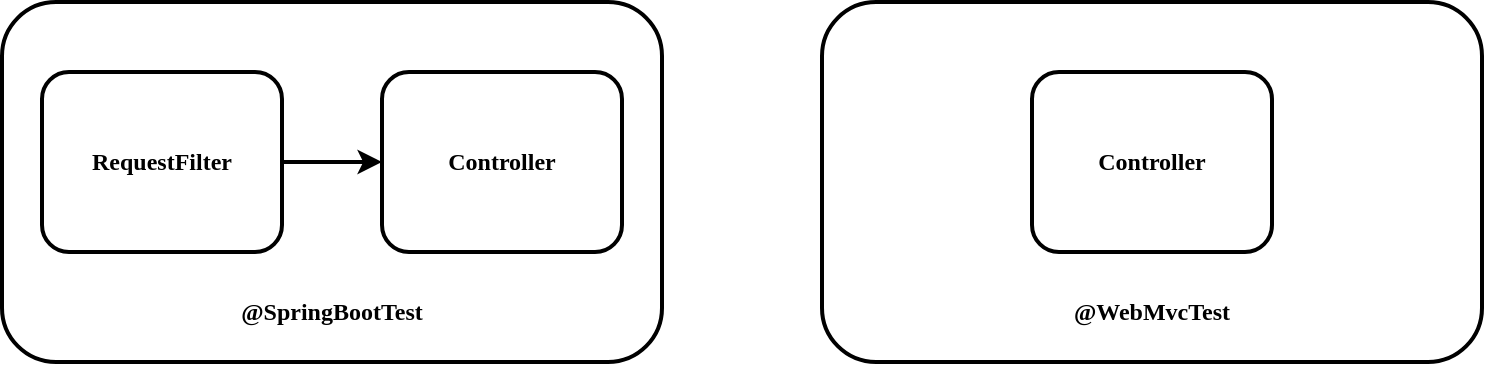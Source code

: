 <mxfile version="24.3.1" type="device">
  <diagram name="Page-1" id="vD751Zo12eYoRMIiZ_oR">
    <mxGraphModel dx="1306" dy="826" grid="1" gridSize="10" guides="1" tooltips="1" connect="1" arrows="1" fold="1" page="1" pageScale="1" pageWidth="850" pageHeight="1100" math="0" shadow="0">
      <root>
        <mxCell id="0" />
        <mxCell id="1" parent="0" />
        <mxCell id="KkgRIcHfUSdayZKUkGHH-1" value="" style="rounded=1;whiteSpace=wrap;html=1;strokeWidth=2;fontFamily=Ubuntu;fontStyle=1" vertex="1" parent="1">
          <mxGeometry x="110" y="220" width="330" height="180" as="geometry" />
        </mxCell>
        <mxCell id="KkgRIcHfUSdayZKUkGHH-2" value="Controller" style="rounded=1;whiteSpace=wrap;html=1;strokeWidth=2;fontFamily=Ubuntu;fontStyle=1" vertex="1" parent="1">
          <mxGeometry x="300" y="255" width="120" height="90" as="geometry" />
        </mxCell>
        <mxCell id="KkgRIcHfUSdayZKUkGHH-4" style="edgeStyle=orthogonalEdgeStyle;rounded=0;orthogonalLoop=1;jettySize=auto;html=1;entryX=0;entryY=0.5;entryDx=0;entryDy=0;strokeWidth=2;fontFamily=Ubuntu;fontStyle=1" edge="1" parent="1" source="KkgRIcHfUSdayZKUkGHH-3" target="KkgRIcHfUSdayZKUkGHH-2">
          <mxGeometry relative="1" as="geometry" />
        </mxCell>
        <mxCell id="KkgRIcHfUSdayZKUkGHH-3" value="RequestFilter" style="rounded=1;whiteSpace=wrap;html=1;strokeWidth=2;fontFamily=Ubuntu;fontStyle=1" vertex="1" parent="1">
          <mxGeometry x="130" y="255" width="120" height="90" as="geometry" />
        </mxCell>
        <mxCell id="KkgRIcHfUSdayZKUkGHH-6" value="@SpringBootTest" style="text;html=1;align=center;verticalAlign=middle;whiteSpace=wrap;rounded=0;strokeWidth=2;fontFamily=Ubuntu;fontStyle=1" vertex="1" parent="1">
          <mxGeometry x="210" y="360" width="130" height="30" as="geometry" />
        </mxCell>
        <mxCell id="KkgRIcHfUSdayZKUkGHH-12" value="" style="rounded=1;whiteSpace=wrap;html=1;strokeWidth=2;fontFamily=Ubuntu;fontStyle=1" vertex="1" parent="1">
          <mxGeometry x="520" y="220" width="330" height="180" as="geometry" />
        </mxCell>
        <mxCell id="KkgRIcHfUSdayZKUkGHH-13" value="Controller" style="rounded=1;whiteSpace=wrap;html=1;strokeWidth=2;fontFamily=Ubuntu;fontStyle=1" vertex="1" parent="1">
          <mxGeometry x="625" y="255" width="120" height="90" as="geometry" />
        </mxCell>
        <mxCell id="KkgRIcHfUSdayZKUkGHH-14" value="@WebMvcTest" style="text;html=1;align=center;verticalAlign=middle;whiteSpace=wrap;rounded=0;strokeWidth=2;fontFamily=Ubuntu;fontStyle=1" vertex="1" parent="1">
          <mxGeometry x="620" y="360" width="130" height="30" as="geometry" />
        </mxCell>
      </root>
    </mxGraphModel>
  </diagram>
</mxfile>

